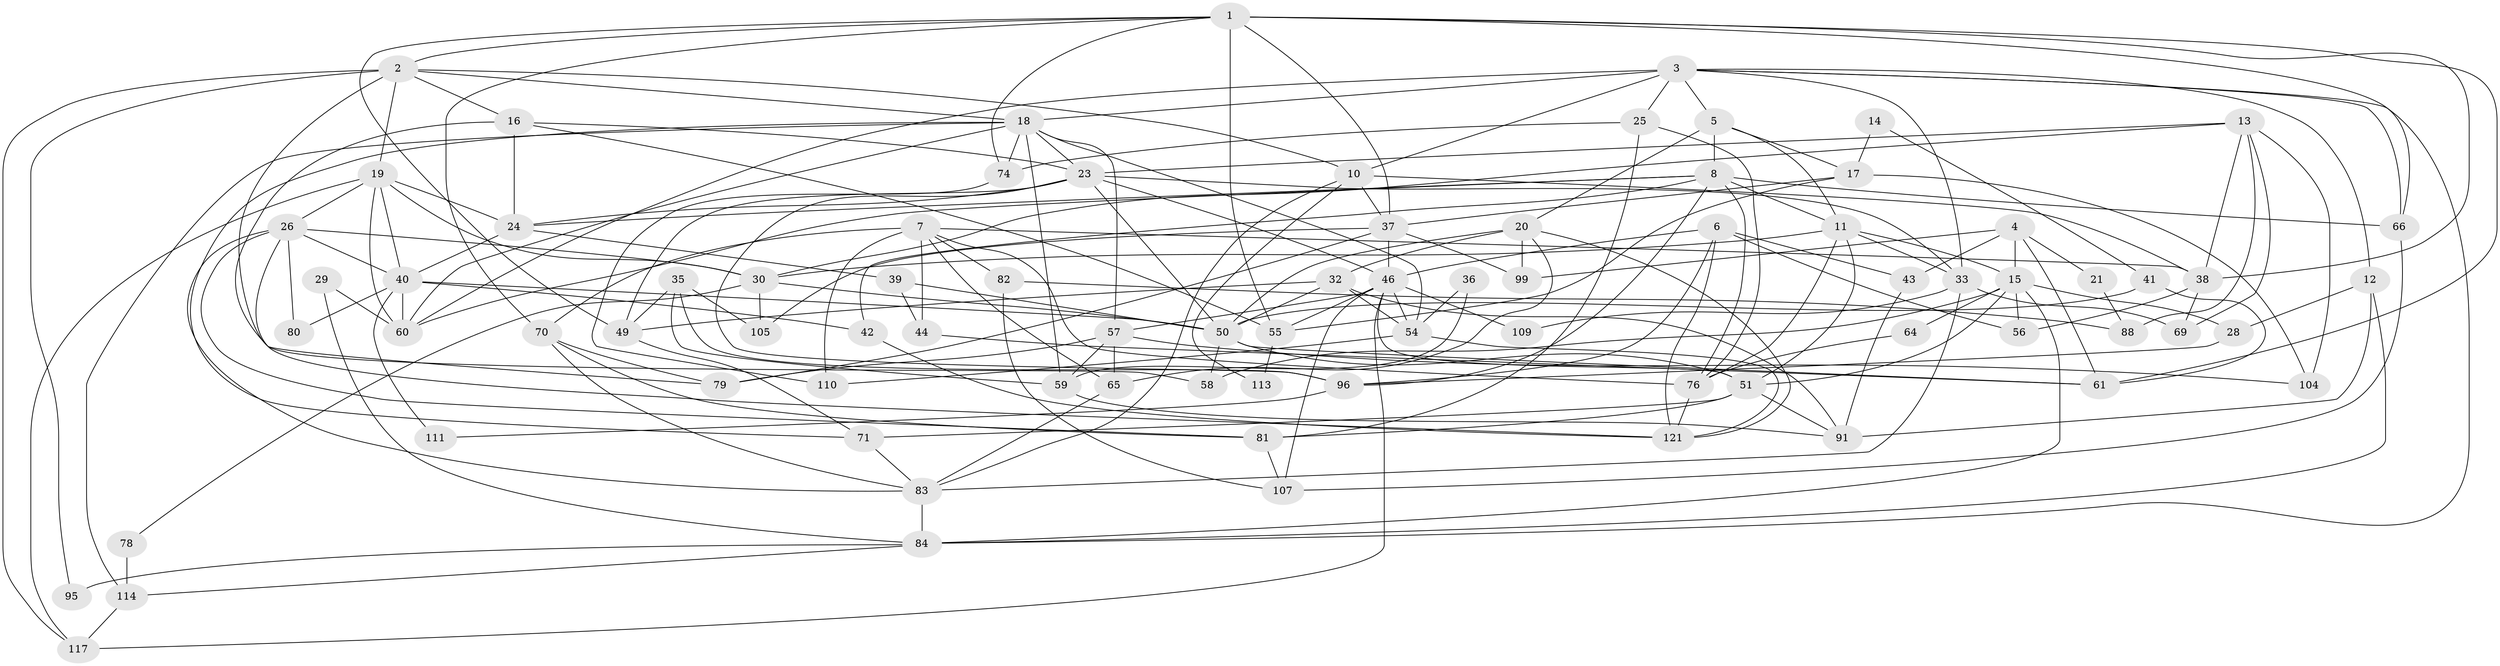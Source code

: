 // original degree distribution, {8: 0.02459016393442623, 4: 0.27049180327868855, 5: 0.1557377049180328, 3: 0.27049180327868855, 6: 0.12295081967213115, 2: 0.13934426229508196, 7: 0.01639344262295082}
// Generated by graph-tools (version 1.1) at 2025/41/03/06/25 10:41:58]
// undirected, 81 vertices, 200 edges
graph export_dot {
graph [start="1"]
  node [color=gray90,style=filled];
  1 [super="+122"];
  2 [super="+9"];
  3 [super="+68"];
  4;
  5 [super="+92"];
  6 [super="+100"];
  7 [super="+31"];
  8 [super="+22"];
  10 [super="+73"];
  11 [super="+48"];
  12 [super="+102"];
  13 [super="+53"];
  14;
  15 [super="+45"];
  16 [super="+86"];
  17 [super="+47"];
  18 [super="+34"];
  19;
  20 [super="+115"];
  21;
  23 [super="+87"];
  24 [super="+27"];
  25;
  26 [super="+93"];
  28;
  29;
  30 [super="+52"];
  32 [super="+112"];
  33 [super="+62"];
  35 [super="+89"];
  36;
  37 [super="+94"];
  38 [super="+98"];
  39;
  40 [super="+106"];
  41;
  42;
  43;
  44;
  46 [super="+67"];
  49 [super="+75"];
  50 [super="+116"];
  51 [super="+118"];
  54 [super="+90"];
  55;
  56;
  57 [super="+63"];
  58;
  59;
  60 [super="+101"];
  61 [super="+72"];
  64;
  65;
  66;
  69 [super="+119"];
  70 [super="+85"];
  71;
  74;
  76 [super="+77"];
  78;
  79;
  80;
  81 [super="+103"];
  82;
  83 [super="+108"];
  84 [super="+97"];
  88;
  91;
  95;
  96 [super="+120"];
  99;
  104;
  105;
  107;
  109;
  110;
  111;
  113;
  114;
  117;
  121;
  1 -- 55;
  1 -- 70;
  1 -- 74;
  1 -- 37;
  1 -- 2;
  1 -- 66;
  1 -- 61;
  1 -- 38;
  1 -- 49;
  2 -- 18;
  2 -- 16;
  2 -- 19;
  2 -- 58;
  2 -- 117;
  2 -- 10;
  2 -- 95;
  3 -- 84;
  3 -- 66;
  3 -- 10 [weight=2];
  3 -- 25;
  3 -- 33;
  3 -- 60;
  3 -- 12;
  3 -- 18;
  3 -- 5;
  4 -- 99;
  4 -- 21;
  4 -- 43;
  4 -- 61;
  4 -- 15;
  5 -- 17;
  5 -- 20;
  5 -- 8;
  5 -- 11;
  6 -- 56;
  6 -- 43;
  6 -- 46;
  6 -- 96;
  6 -- 121;
  7 -- 110;
  7 -- 44;
  7 -- 82;
  7 -- 38;
  7 -- 70;
  7 -- 65;
  7 -- 76;
  8 -- 42;
  8 -- 76;
  8 -- 96;
  8 -- 66;
  8 -- 24;
  8 -- 60;
  8 -- 11;
  10 -- 38;
  10 -- 37;
  10 -- 113;
  10 -- 83;
  11 -- 15;
  11 -- 33;
  11 -- 51;
  11 -- 76;
  11 -- 30;
  12 -- 91;
  12 -- 28;
  12 -- 84;
  13 -- 104 [weight=2];
  13 -- 30;
  13 -- 88;
  13 -- 69;
  13 -- 38;
  13 -- 23;
  14 -- 41;
  14 -- 17;
  15 -- 51;
  15 -- 58;
  15 -- 64;
  15 -- 84;
  15 -- 56;
  15 -- 28;
  16 -- 55;
  16 -- 24;
  16 -- 79;
  16 -- 23;
  17 -- 104;
  17 -- 37;
  17 -- 55;
  18 -- 23;
  18 -- 54;
  18 -- 71;
  18 -- 74;
  18 -- 114;
  18 -- 57;
  18 -- 59;
  18 -- 60;
  19 -- 117;
  19 -- 24;
  19 -- 30;
  19 -- 40;
  19 -- 60;
  19 -- 26;
  20 -- 50;
  20 -- 99 [weight=2];
  20 -- 32;
  20 -- 65;
  20 -- 121;
  21 -- 88;
  23 -- 33;
  23 -- 50;
  23 -- 24;
  23 -- 96;
  23 -- 49;
  23 -- 46;
  24 -- 39;
  24 -- 40;
  25 -- 74;
  25 -- 76;
  25 -- 81;
  26 -- 121;
  26 -- 83;
  26 -- 80;
  26 -- 81;
  26 -- 40;
  26 -- 30;
  28 -- 96;
  29 -- 60;
  29 -- 84;
  30 -- 78;
  30 -- 105;
  30 -- 50;
  32 -- 91;
  32 -- 54;
  32 -- 49;
  32 -- 50;
  33 -- 109;
  33 -- 83;
  33 -- 69;
  35 -- 59;
  35 -- 96;
  35 -- 49;
  35 -- 105;
  36 -- 59;
  36 -- 54;
  37 -- 79;
  37 -- 46;
  37 -- 99;
  37 -- 105;
  38 -- 56;
  38 -- 69;
  39 -- 50;
  39 -- 44;
  40 -- 42;
  40 -- 50;
  40 -- 80;
  40 -- 111;
  40 -- 60;
  41 -- 61;
  41 -- 50;
  42 -- 121;
  43 -- 91;
  44 -- 61;
  46 -- 54;
  46 -- 55;
  46 -- 109;
  46 -- 51;
  46 -- 117;
  46 -- 57;
  46 -- 107;
  49 -- 71;
  50 -- 58;
  50 -- 61;
  50 -- 51;
  51 -- 91;
  51 -- 71;
  51 -- 81;
  54 -- 121;
  54 -- 110;
  55 -- 113;
  57 -- 59;
  57 -- 65;
  57 -- 104;
  57 -- 79;
  59 -- 91;
  64 -- 76;
  65 -- 83;
  66 -- 107;
  70 -- 81;
  70 -- 79;
  70 -- 83;
  71 -- 83;
  74 -- 110;
  76 -- 121;
  78 -- 114;
  81 -- 107;
  82 -- 107;
  82 -- 88;
  83 -- 84;
  84 -- 95;
  84 -- 114;
  96 -- 111;
  114 -- 117;
}
